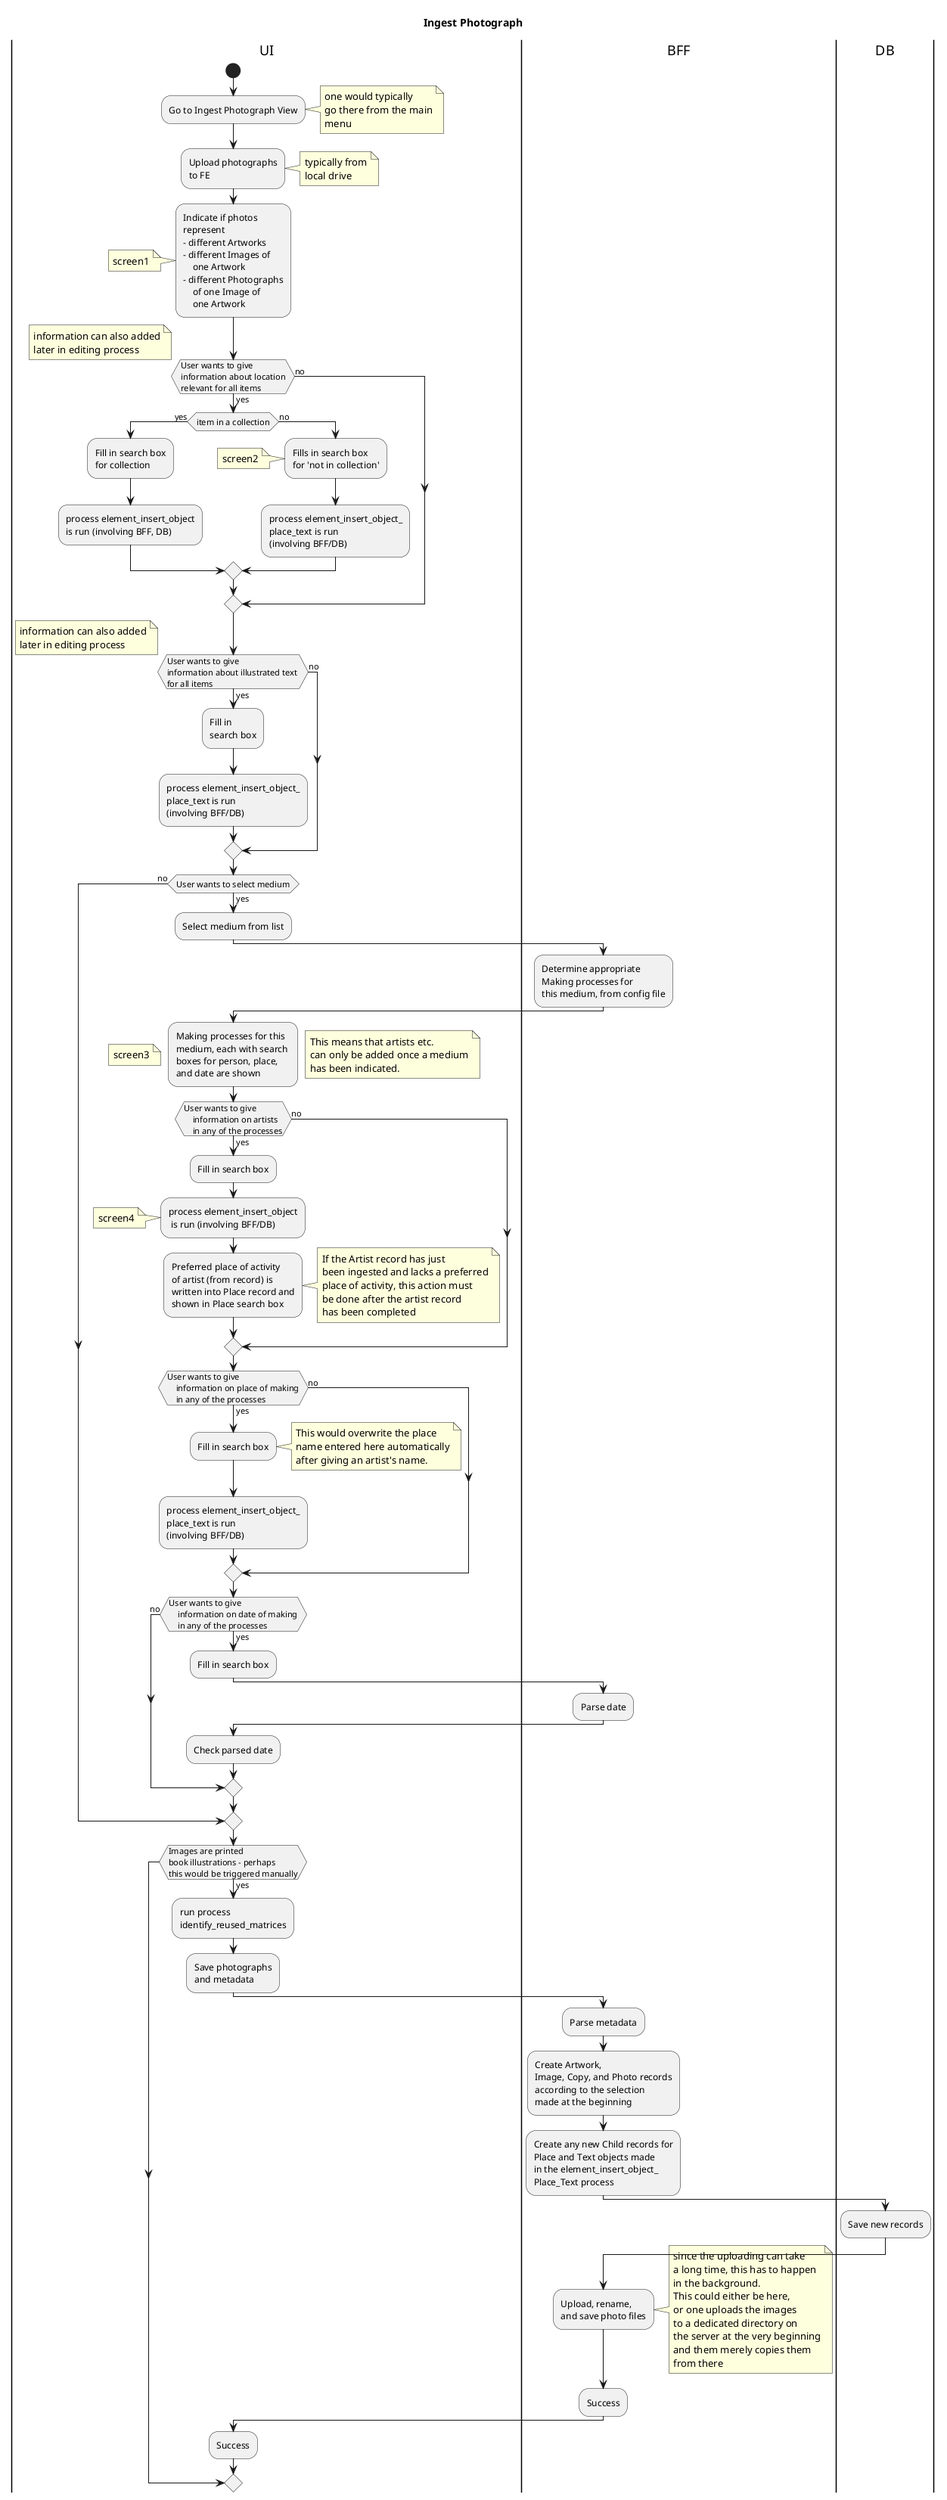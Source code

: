 @startuml
title Ingest Photograph
|UI|
start
:Go to Ingest Photograph View;
note right
one would typically 
go there from the main
menu
endnote
:Upload photographs
to FE;
note right
typically from
local drive
endnote
:Indicate if photos
represent
- different Artworks
- different Images of
    one Artwork
- different Photographs
    of one Image of
    one Artwork;
    note left
    screen1
    end note

if (User wants to give 
information about location
relevant for all items) then (yes)
note left
information can also added
later in editing process
endnote

    if (item in a collection) then (yes)
        :Fill in search box
        for collection;
        :process element_insert_object
        is run (involving BFF, DB);
    else (no)
        :Fills in search box
        for 'not in collection';
        note left
        screen2
        end note
        :process element_insert_object_
        place_text is run
        (involving BFF/DB);
    endif
else (no)
endif
if (User wants to give 
information about illustrated text 
for all items) then (yes)
note left
information can also added
later in editing process
endnote
        :Fill in 
        search box;
        :process element_insert_object_
        place_text is run
        (involving BFF/DB);
    
else (no)
endif
if (User wants to select medium) then (yes)
    :Select medium from list;
    |BFF|
    :Determine appropriate
    Making processes for 
    this medium, from config file;
    |UI|
    :Making processes for this
    medium, each with search 
    boxes for person, place,
    and date are shown;
    note left
    screen3
    end note
    note right
    This means that artists etc.
    can only be added once a medium
    has been indicated. 
    end note

    if (User wants to give 
    information on artists
    in any of the processes) then (yes)
        :Fill in search box;
        :process element_insert_object
         is run (involving BFF/DB);
         note left
         screen4
         end note
        :Preferred place of activity 
        of artist (from record) is 
        written into Place record and
        shown in Place search box;
        note right
        If the Artist record has just
        been ingested and lacks a preferred
        place of activity, this action must
        be done after the artist record
        has been completed
        end note
    else (no)
    endif
    if (User wants to give 
    information on place of making
    in any of the processes) then (yes)
        :Fill in search box;
        note right
        This would overwrite the place
        name entered here automatically
        after giving an artist's name.
        end note
        :process element_insert_object_
        place_text is run
        (involving BFF/DB);
    else (no)
    endif
    if (User wants to give
    information on date of making
    in any of the processes) then (yes)
        :Fill in search box;
        |BFF|
        :Parse date;
        |UI|
        :Check parsed date;
    else (no)
    endif
else (no)
endif
if (Images are printed 
book illustrations - perhaps
this would be triggered manually) then (yes)
    :run process 
    identify_reused_matrices;
:Save photographs
and metadata;
|BFF|
:Parse metadata;
:Create Artwork,
Image, Copy, and Photo records
according to the selection 
made at the beginning;
:Create any new Child records for
Place and Text objects made
in the element_insert_object_
Place_Text process; 

|DB|
:Save new records;

|BFF|
:Upload, rename, 
and save photo files;
note right
since the uploading can take
a long time, this has to happen
in the background.
This could either be here,
or one uploads the images
to a dedicated directory on
the server at the very beginning
and them merely copies them 
from there
endnote
:Success;
|UI|
:Success;

@enduml
